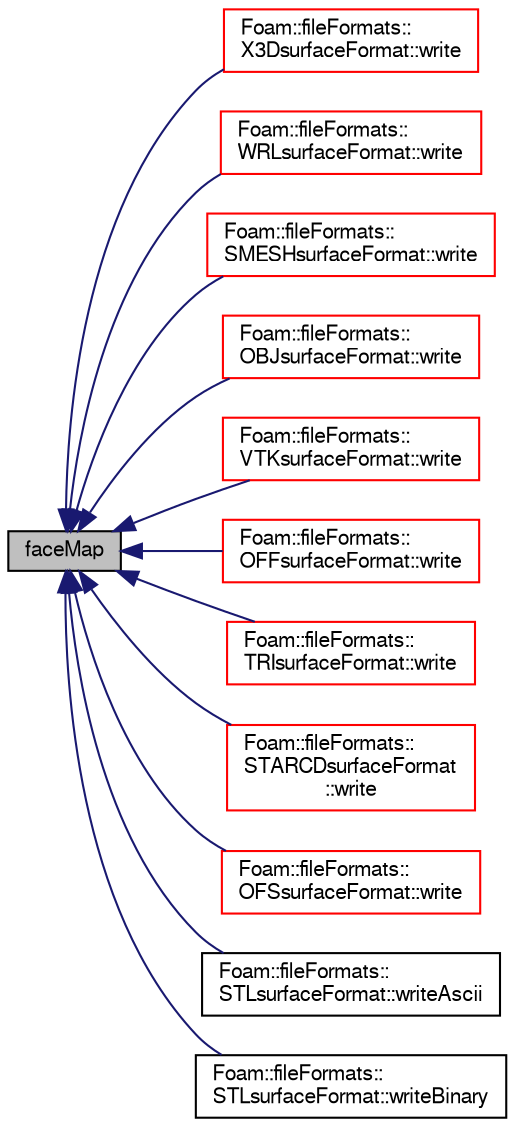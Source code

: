 digraph "faceMap"
{
  bgcolor="transparent";
  edge [fontname="FreeSans",fontsize="10",labelfontname="FreeSans",labelfontsize="10"];
  node [fontname="FreeSans",fontsize="10",shape=record];
  rankdir="LR";
  Node1 [label="faceMap",height=0.2,width=0.4,color="black", fillcolor="grey75", style="filled" fontcolor="black"];
  Node1 -> Node2 [dir="back",color="midnightblue",fontsize="10",style="solid",fontname="FreeSans"];
  Node2 [label="Foam::fileFormats::\lX3DsurfaceFormat::write",height=0.2,width=0.4,color="red",URL="$a02805.html#a2a1e1394d9dd8932b738248c123a267f",tooltip="Write surface mesh components by proxy. "];
  Node1 -> Node3 [dir="back",color="midnightblue",fontsize="10",style="solid",fontname="FreeSans"];
  Node3 [label="Foam::fileFormats::\lWRLsurfaceFormat::write",height=0.2,width=0.4,color="red",URL="$a02803.html#a2a1e1394d9dd8932b738248c123a267f",tooltip="Write surface mesh components by proxy. "];
  Node1 -> Node4 [dir="back",color="midnightblue",fontsize="10",style="solid",fontname="FreeSans"];
  Node4 [label="Foam::fileFormats::\lSMESHsurfaceFormat::write",height=0.2,width=0.4,color="red",URL="$a02283.html#a2a1e1394d9dd8932b738248c123a267f",tooltip="Write surface mesh components by proxy. "];
  Node1 -> Node5 [dir="back",color="midnightblue",fontsize="10",style="solid",fontname="FreeSans"];
  Node5 [label="Foam::fileFormats::\lOBJsurfaceFormat::write",height=0.2,width=0.4,color="red",URL="$a01643.html#a2a1e1394d9dd8932b738248c123a267f",tooltip="Write surface mesh components by proxy. "];
  Node1 -> Node6 [dir="back",color="midnightblue",fontsize="10",style="solid",fontname="FreeSans"];
  Node6 [label="Foam::fileFormats::\lVTKsurfaceFormat::write",height=0.2,width=0.4,color="red",URL="$a02744.html#a2a1e1394d9dd8932b738248c123a267f",tooltip="Write surface mesh components by proxy. "];
  Node1 -> Node7 [dir="back",color="midnightblue",fontsize="10",style="solid",fontname="FreeSans"];
  Node7 [label="Foam::fileFormats::\lOFFsurfaceFormat::write",height=0.2,width=0.4,color="red",URL="$a01651.html#a2a1e1394d9dd8932b738248c123a267f",tooltip="Write surface mesh components by proxy. "];
  Node1 -> Node8 [dir="back",color="midnightblue",fontsize="10",style="solid",fontname="FreeSans"];
  Node8 [label="Foam::fileFormats::\lTRIsurfaceFormat::write",height=0.2,width=0.4,color="red",URL="$a02608.html#a2a1e1394d9dd8932b738248c123a267f",tooltip="Write surface mesh components by proxy. "];
  Node1 -> Node9 [dir="back",color="midnightblue",fontsize="10",style="solid",fontname="FreeSans"];
  Node9 [label="Foam::fileFormats::\lSTARCDsurfaceFormat\l::write",height=0.2,width=0.4,color="red",URL="$a02364.html#a2a1e1394d9dd8932b738248c123a267f",tooltip="Write surface mesh components by proxy. "];
  Node1 -> Node10 [dir="back",color="midnightblue",fontsize="10",style="solid",fontname="FreeSans"];
  Node10 [label="Foam::fileFormats::\lOFSsurfaceFormat::write",height=0.2,width=0.4,color="red",URL="$a01652.html#a2a1e1394d9dd8932b738248c123a267f",tooltip="Write surface mesh components by proxy. "];
  Node1 -> Node11 [dir="back",color="midnightblue",fontsize="10",style="solid",fontname="FreeSans"];
  Node11 [label="Foam::fileFormats::\lSTLsurfaceFormat::writeAscii",height=0.2,width=0.4,color="black",URL="$a02379.html#a9ed2139058d6a7dca0edb4f9c88e6599",tooltip="Write surface mesh components by proxy (as ASCII) "];
  Node1 -> Node12 [dir="back",color="midnightblue",fontsize="10",style="solid",fontname="FreeSans"];
  Node12 [label="Foam::fileFormats::\lSTLsurfaceFormat::writeBinary",height=0.2,width=0.4,color="black",URL="$a02379.html#a3c9f7310b853c8ab0e75e5f2db117e7c",tooltip="Write surface mesh components by proxy (as BINARY) "];
}
